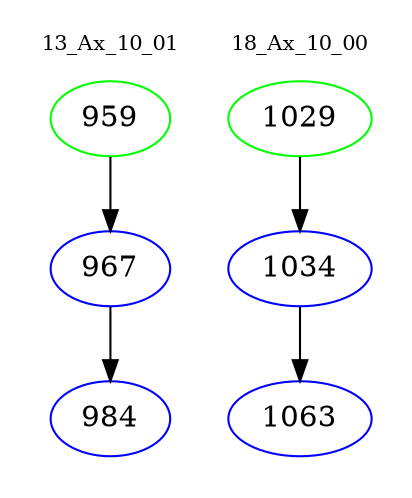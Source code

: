 digraph{
subgraph cluster_0 {
color = white
label = "13_Ax_10_01";
fontsize=10;
T0_959 [label="959", color="green"]
T0_959 -> T0_967 [color="black"]
T0_967 [label="967", color="blue"]
T0_967 -> T0_984 [color="black"]
T0_984 [label="984", color="blue"]
}
subgraph cluster_1 {
color = white
label = "18_Ax_10_00";
fontsize=10;
T1_1029 [label="1029", color="green"]
T1_1029 -> T1_1034 [color="black"]
T1_1034 [label="1034", color="blue"]
T1_1034 -> T1_1063 [color="black"]
T1_1063 [label="1063", color="blue"]
}
}
